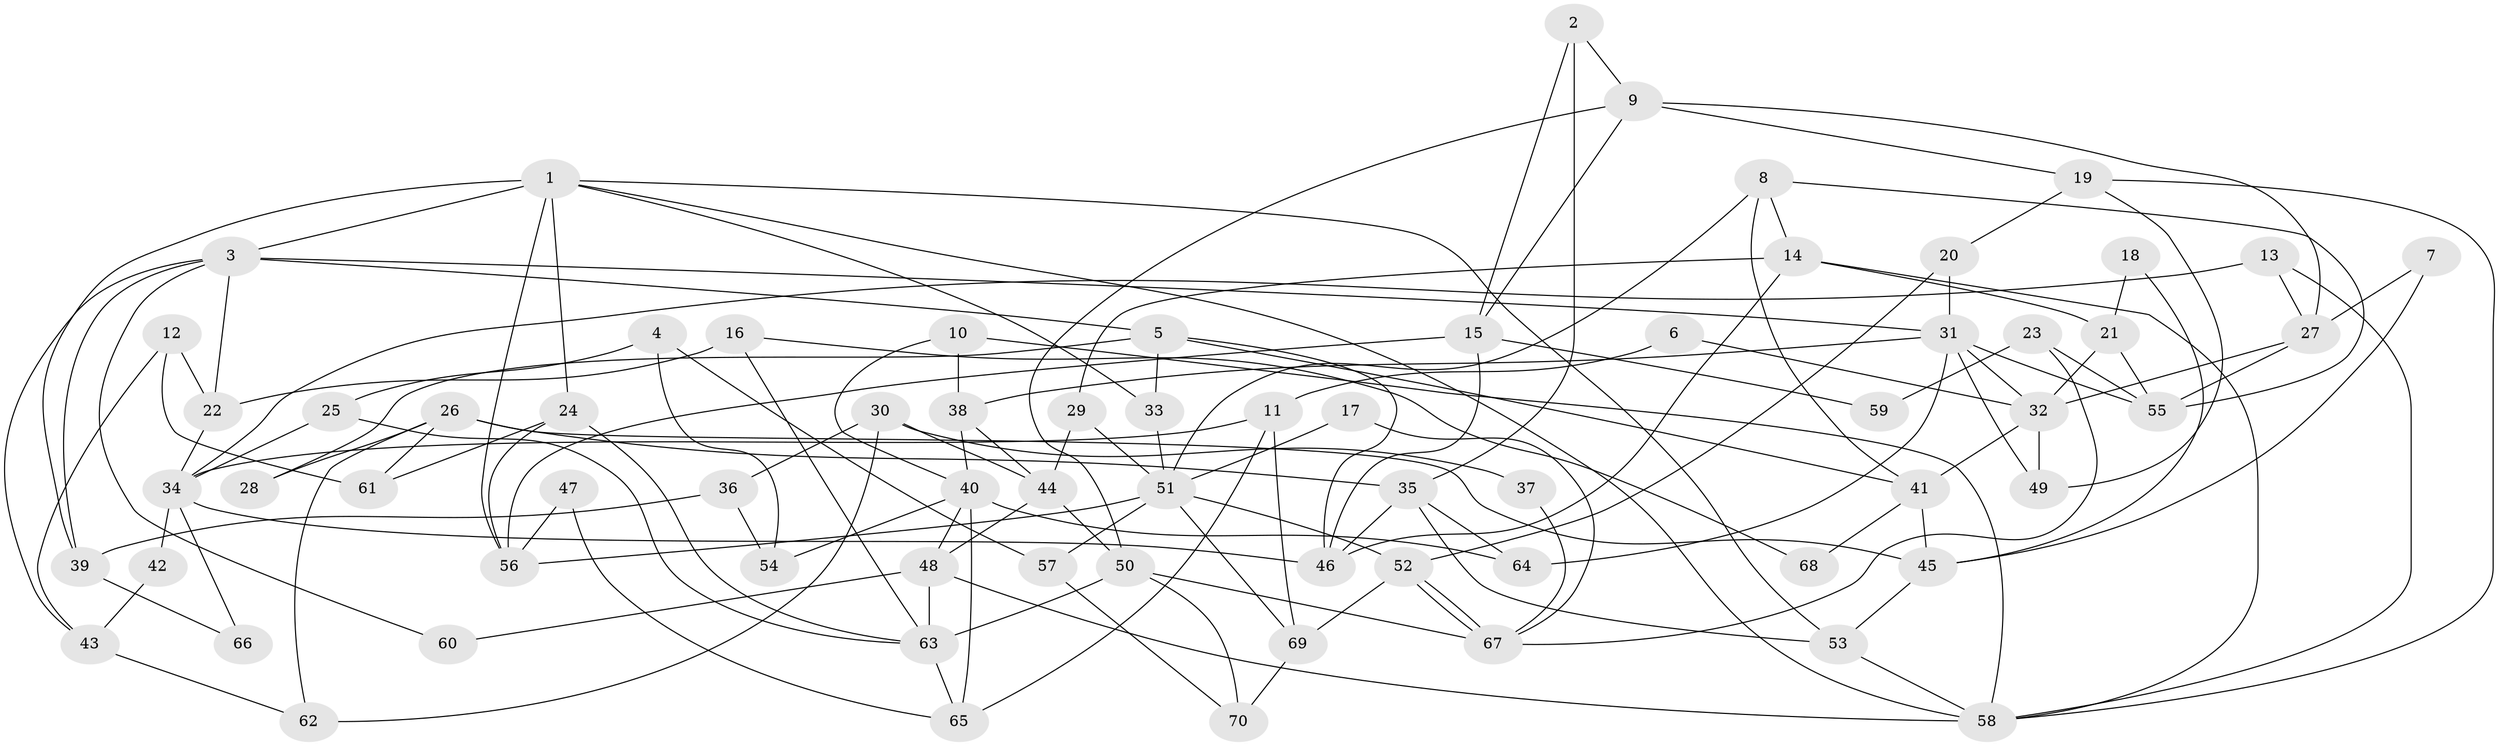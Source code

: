 // coarse degree distribution, {11: 0.02857142857142857, 8: 0.08571428571428572, 7: 0.11428571428571428, 10: 0.02857142857142857, 2: 0.2571428571428571, 4: 0.14285714285714285, 6: 0.02857142857142857, 3: 0.22857142857142856, 5: 0.05714285714285714, 9: 0.02857142857142857}
// Generated by graph-tools (version 1.1) at 2025/51/03/04/25 22:51:00]
// undirected, 70 vertices, 140 edges
graph export_dot {
  node [color=gray90,style=filled];
  1;
  2;
  3;
  4;
  5;
  6;
  7;
  8;
  9;
  10;
  11;
  12;
  13;
  14;
  15;
  16;
  17;
  18;
  19;
  20;
  21;
  22;
  23;
  24;
  25;
  26;
  27;
  28;
  29;
  30;
  31;
  32;
  33;
  34;
  35;
  36;
  37;
  38;
  39;
  40;
  41;
  42;
  43;
  44;
  45;
  46;
  47;
  48;
  49;
  50;
  51;
  52;
  53;
  54;
  55;
  56;
  57;
  58;
  59;
  60;
  61;
  62;
  63;
  64;
  65;
  66;
  67;
  68;
  69;
  70;
  1 -- 56;
  1 -- 58;
  1 -- 3;
  1 -- 24;
  1 -- 33;
  1 -- 39;
  1 -- 53;
  2 -- 15;
  2 -- 35;
  2 -- 9;
  3 -- 31;
  3 -- 5;
  3 -- 22;
  3 -- 39;
  3 -- 43;
  3 -- 60;
  4 -- 57;
  4 -- 25;
  4 -- 54;
  5 -- 41;
  5 -- 28;
  5 -- 33;
  5 -- 46;
  6 -- 11;
  6 -- 32;
  7 -- 45;
  7 -- 27;
  8 -- 14;
  8 -- 55;
  8 -- 41;
  8 -- 51;
  9 -- 15;
  9 -- 19;
  9 -- 27;
  9 -- 50;
  10 -- 40;
  10 -- 58;
  10 -- 38;
  11 -- 69;
  11 -- 65;
  11 -- 34;
  12 -- 43;
  12 -- 22;
  12 -- 61;
  13 -- 34;
  13 -- 58;
  13 -- 27;
  14 -- 21;
  14 -- 29;
  14 -- 46;
  14 -- 58;
  15 -- 46;
  15 -- 56;
  15 -- 59;
  16 -- 63;
  16 -- 22;
  16 -- 68;
  17 -- 51;
  17 -- 67;
  18 -- 45;
  18 -- 21;
  19 -- 49;
  19 -- 20;
  19 -- 58;
  20 -- 52;
  20 -- 31;
  21 -- 55;
  21 -- 32;
  22 -- 34;
  23 -- 55;
  23 -- 67;
  23 -- 59;
  24 -- 61;
  24 -- 56;
  24 -- 63;
  25 -- 63;
  25 -- 34;
  26 -- 35;
  26 -- 45;
  26 -- 28;
  26 -- 61;
  26 -- 62;
  27 -- 32;
  27 -- 55;
  29 -- 51;
  29 -- 44;
  30 -- 36;
  30 -- 44;
  30 -- 37;
  30 -- 62;
  31 -- 64;
  31 -- 32;
  31 -- 38;
  31 -- 49;
  31 -- 55;
  32 -- 41;
  32 -- 49;
  33 -- 51;
  34 -- 46;
  34 -- 42;
  34 -- 66;
  35 -- 53;
  35 -- 46;
  35 -- 64;
  36 -- 54;
  36 -- 39;
  37 -- 67;
  38 -- 40;
  38 -- 44;
  39 -- 66;
  40 -- 48;
  40 -- 54;
  40 -- 64;
  40 -- 65;
  41 -- 45;
  41 -- 68;
  42 -- 43;
  43 -- 62;
  44 -- 50;
  44 -- 48;
  45 -- 53;
  47 -- 65;
  47 -- 56;
  48 -- 58;
  48 -- 60;
  48 -- 63;
  50 -- 63;
  50 -- 67;
  50 -- 70;
  51 -- 52;
  51 -- 56;
  51 -- 57;
  51 -- 69;
  52 -- 67;
  52 -- 67;
  52 -- 69;
  53 -- 58;
  57 -- 70;
  63 -- 65;
  69 -- 70;
}

